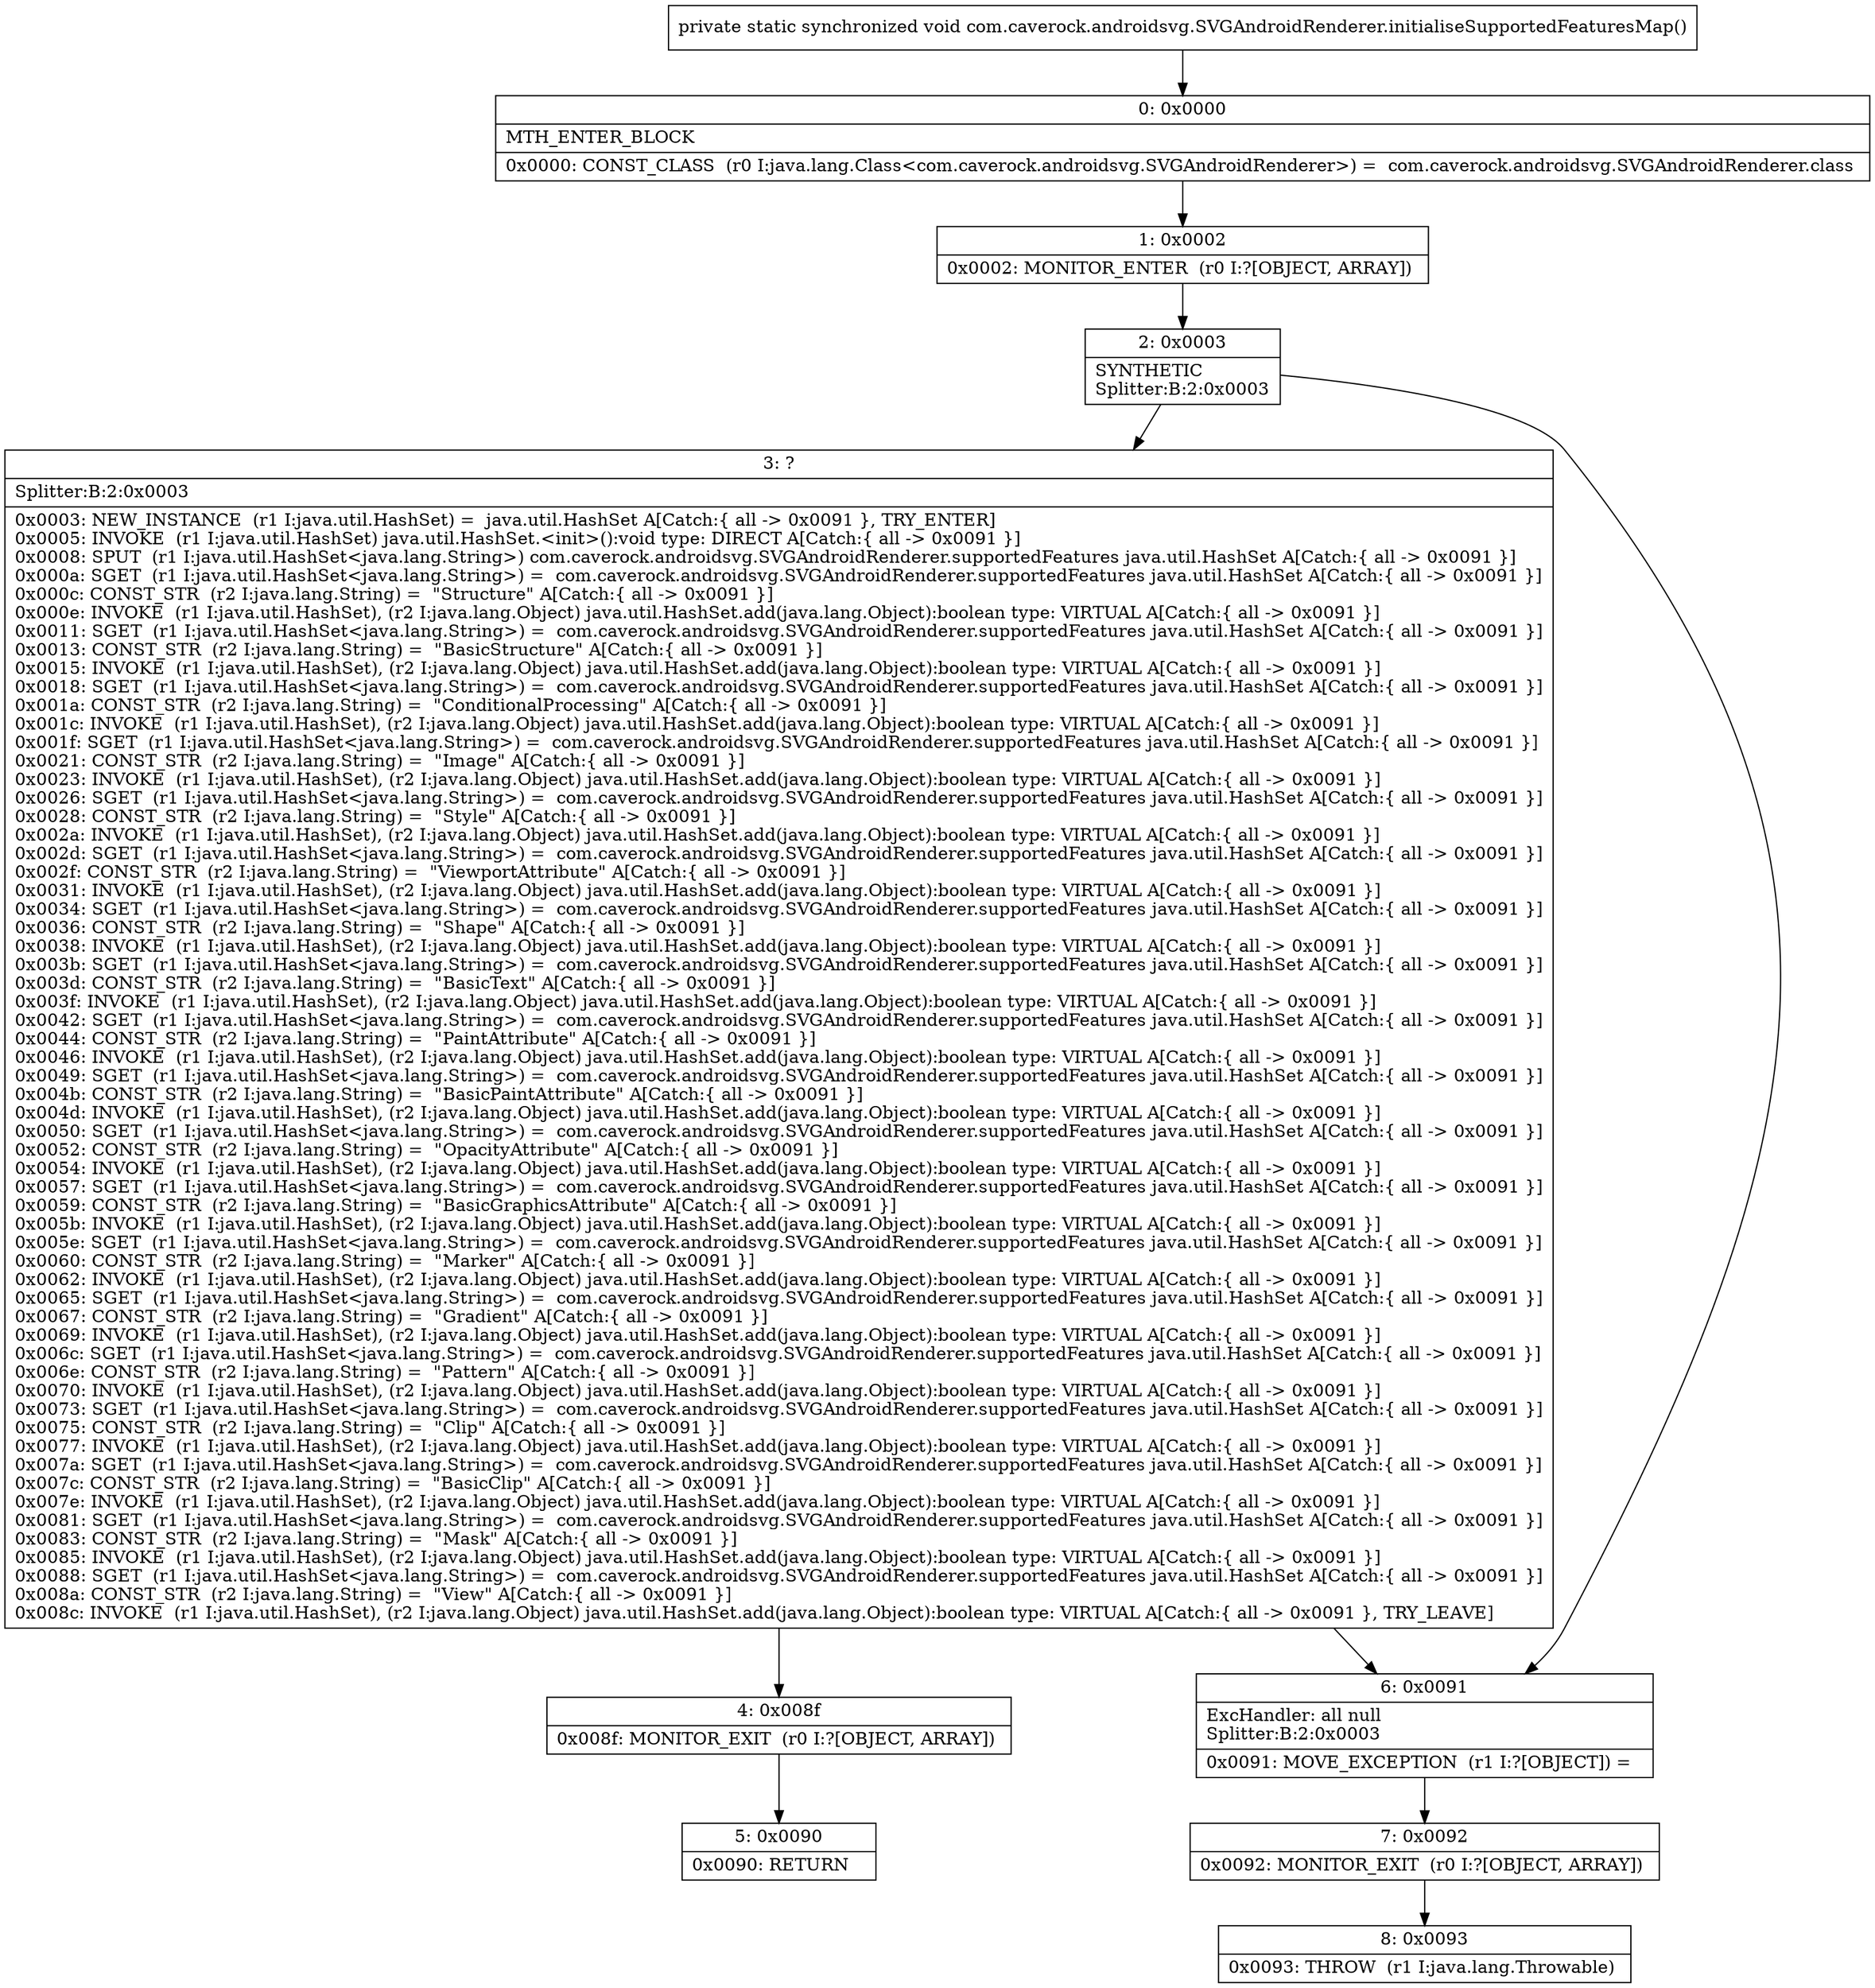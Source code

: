 digraph "CFG forcom.caverock.androidsvg.SVGAndroidRenderer.initialiseSupportedFeaturesMap()V" {
Node_0 [shape=record,label="{0\:\ 0x0000|MTH_ENTER_BLOCK\l|0x0000: CONST_CLASS  (r0 I:java.lang.Class\<com.caverock.androidsvg.SVGAndroidRenderer\>) =  com.caverock.androidsvg.SVGAndroidRenderer.class \l}"];
Node_1 [shape=record,label="{1\:\ 0x0002|0x0002: MONITOR_ENTER  (r0 I:?[OBJECT, ARRAY]) \l}"];
Node_2 [shape=record,label="{2\:\ 0x0003|SYNTHETIC\lSplitter:B:2:0x0003\l}"];
Node_3 [shape=record,label="{3\:\ ?|Splitter:B:2:0x0003\l|0x0003: NEW_INSTANCE  (r1 I:java.util.HashSet) =  java.util.HashSet A[Catch:\{ all \-\> 0x0091 \}, TRY_ENTER]\l0x0005: INVOKE  (r1 I:java.util.HashSet) java.util.HashSet.\<init\>():void type: DIRECT A[Catch:\{ all \-\> 0x0091 \}]\l0x0008: SPUT  (r1 I:java.util.HashSet\<java.lang.String\>) com.caverock.androidsvg.SVGAndroidRenderer.supportedFeatures java.util.HashSet A[Catch:\{ all \-\> 0x0091 \}]\l0x000a: SGET  (r1 I:java.util.HashSet\<java.lang.String\>) =  com.caverock.androidsvg.SVGAndroidRenderer.supportedFeatures java.util.HashSet A[Catch:\{ all \-\> 0x0091 \}]\l0x000c: CONST_STR  (r2 I:java.lang.String) =  \"Structure\" A[Catch:\{ all \-\> 0x0091 \}]\l0x000e: INVOKE  (r1 I:java.util.HashSet), (r2 I:java.lang.Object) java.util.HashSet.add(java.lang.Object):boolean type: VIRTUAL A[Catch:\{ all \-\> 0x0091 \}]\l0x0011: SGET  (r1 I:java.util.HashSet\<java.lang.String\>) =  com.caverock.androidsvg.SVGAndroidRenderer.supportedFeatures java.util.HashSet A[Catch:\{ all \-\> 0x0091 \}]\l0x0013: CONST_STR  (r2 I:java.lang.String) =  \"BasicStructure\" A[Catch:\{ all \-\> 0x0091 \}]\l0x0015: INVOKE  (r1 I:java.util.HashSet), (r2 I:java.lang.Object) java.util.HashSet.add(java.lang.Object):boolean type: VIRTUAL A[Catch:\{ all \-\> 0x0091 \}]\l0x0018: SGET  (r1 I:java.util.HashSet\<java.lang.String\>) =  com.caverock.androidsvg.SVGAndroidRenderer.supportedFeatures java.util.HashSet A[Catch:\{ all \-\> 0x0091 \}]\l0x001a: CONST_STR  (r2 I:java.lang.String) =  \"ConditionalProcessing\" A[Catch:\{ all \-\> 0x0091 \}]\l0x001c: INVOKE  (r1 I:java.util.HashSet), (r2 I:java.lang.Object) java.util.HashSet.add(java.lang.Object):boolean type: VIRTUAL A[Catch:\{ all \-\> 0x0091 \}]\l0x001f: SGET  (r1 I:java.util.HashSet\<java.lang.String\>) =  com.caverock.androidsvg.SVGAndroidRenderer.supportedFeatures java.util.HashSet A[Catch:\{ all \-\> 0x0091 \}]\l0x0021: CONST_STR  (r2 I:java.lang.String) =  \"Image\" A[Catch:\{ all \-\> 0x0091 \}]\l0x0023: INVOKE  (r1 I:java.util.HashSet), (r2 I:java.lang.Object) java.util.HashSet.add(java.lang.Object):boolean type: VIRTUAL A[Catch:\{ all \-\> 0x0091 \}]\l0x0026: SGET  (r1 I:java.util.HashSet\<java.lang.String\>) =  com.caverock.androidsvg.SVGAndroidRenderer.supportedFeatures java.util.HashSet A[Catch:\{ all \-\> 0x0091 \}]\l0x0028: CONST_STR  (r2 I:java.lang.String) =  \"Style\" A[Catch:\{ all \-\> 0x0091 \}]\l0x002a: INVOKE  (r1 I:java.util.HashSet), (r2 I:java.lang.Object) java.util.HashSet.add(java.lang.Object):boolean type: VIRTUAL A[Catch:\{ all \-\> 0x0091 \}]\l0x002d: SGET  (r1 I:java.util.HashSet\<java.lang.String\>) =  com.caverock.androidsvg.SVGAndroidRenderer.supportedFeatures java.util.HashSet A[Catch:\{ all \-\> 0x0091 \}]\l0x002f: CONST_STR  (r2 I:java.lang.String) =  \"ViewportAttribute\" A[Catch:\{ all \-\> 0x0091 \}]\l0x0031: INVOKE  (r1 I:java.util.HashSet), (r2 I:java.lang.Object) java.util.HashSet.add(java.lang.Object):boolean type: VIRTUAL A[Catch:\{ all \-\> 0x0091 \}]\l0x0034: SGET  (r1 I:java.util.HashSet\<java.lang.String\>) =  com.caverock.androidsvg.SVGAndroidRenderer.supportedFeatures java.util.HashSet A[Catch:\{ all \-\> 0x0091 \}]\l0x0036: CONST_STR  (r2 I:java.lang.String) =  \"Shape\" A[Catch:\{ all \-\> 0x0091 \}]\l0x0038: INVOKE  (r1 I:java.util.HashSet), (r2 I:java.lang.Object) java.util.HashSet.add(java.lang.Object):boolean type: VIRTUAL A[Catch:\{ all \-\> 0x0091 \}]\l0x003b: SGET  (r1 I:java.util.HashSet\<java.lang.String\>) =  com.caverock.androidsvg.SVGAndroidRenderer.supportedFeatures java.util.HashSet A[Catch:\{ all \-\> 0x0091 \}]\l0x003d: CONST_STR  (r2 I:java.lang.String) =  \"BasicText\" A[Catch:\{ all \-\> 0x0091 \}]\l0x003f: INVOKE  (r1 I:java.util.HashSet), (r2 I:java.lang.Object) java.util.HashSet.add(java.lang.Object):boolean type: VIRTUAL A[Catch:\{ all \-\> 0x0091 \}]\l0x0042: SGET  (r1 I:java.util.HashSet\<java.lang.String\>) =  com.caverock.androidsvg.SVGAndroidRenderer.supportedFeatures java.util.HashSet A[Catch:\{ all \-\> 0x0091 \}]\l0x0044: CONST_STR  (r2 I:java.lang.String) =  \"PaintAttribute\" A[Catch:\{ all \-\> 0x0091 \}]\l0x0046: INVOKE  (r1 I:java.util.HashSet), (r2 I:java.lang.Object) java.util.HashSet.add(java.lang.Object):boolean type: VIRTUAL A[Catch:\{ all \-\> 0x0091 \}]\l0x0049: SGET  (r1 I:java.util.HashSet\<java.lang.String\>) =  com.caverock.androidsvg.SVGAndroidRenderer.supportedFeatures java.util.HashSet A[Catch:\{ all \-\> 0x0091 \}]\l0x004b: CONST_STR  (r2 I:java.lang.String) =  \"BasicPaintAttribute\" A[Catch:\{ all \-\> 0x0091 \}]\l0x004d: INVOKE  (r1 I:java.util.HashSet), (r2 I:java.lang.Object) java.util.HashSet.add(java.lang.Object):boolean type: VIRTUAL A[Catch:\{ all \-\> 0x0091 \}]\l0x0050: SGET  (r1 I:java.util.HashSet\<java.lang.String\>) =  com.caverock.androidsvg.SVGAndroidRenderer.supportedFeatures java.util.HashSet A[Catch:\{ all \-\> 0x0091 \}]\l0x0052: CONST_STR  (r2 I:java.lang.String) =  \"OpacityAttribute\" A[Catch:\{ all \-\> 0x0091 \}]\l0x0054: INVOKE  (r1 I:java.util.HashSet), (r2 I:java.lang.Object) java.util.HashSet.add(java.lang.Object):boolean type: VIRTUAL A[Catch:\{ all \-\> 0x0091 \}]\l0x0057: SGET  (r1 I:java.util.HashSet\<java.lang.String\>) =  com.caverock.androidsvg.SVGAndroidRenderer.supportedFeatures java.util.HashSet A[Catch:\{ all \-\> 0x0091 \}]\l0x0059: CONST_STR  (r2 I:java.lang.String) =  \"BasicGraphicsAttribute\" A[Catch:\{ all \-\> 0x0091 \}]\l0x005b: INVOKE  (r1 I:java.util.HashSet), (r2 I:java.lang.Object) java.util.HashSet.add(java.lang.Object):boolean type: VIRTUAL A[Catch:\{ all \-\> 0x0091 \}]\l0x005e: SGET  (r1 I:java.util.HashSet\<java.lang.String\>) =  com.caverock.androidsvg.SVGAndroidRenderer.supportedFeatures java.util.HashSet A[Catch:\{ all \-\> 0x0091 \}]\l0x0060: CONST_STR  (r2 I:java.lang.String) =  \"Marker\" A[Catch:\{ all \-\> 0x0091 \}]\l0x0062: INVOKE  (r1 I:java.util.HashSet), (r2 I:java.lang.Object) java.util.HashSet.add(java.lang.Object):boolean type: VIRTUAL A[Catch:\{ all \-\> 0x0091 \}]\l0x0065: SGET  (r1 I:java.util.HashSet\<java.lang.String\>) =  com.caverock.androidsvg.SVGAndroidRenderer.supportedFeatures java.util.HashSet A[Catch:\{ all \-\> 0x0091 \}]\l0x0067: CONST_STR  (r2 I:java.lang.String) =  \"Gradient\" A[Catch:\{ all \-\> 0x0091 \}]\l0x0069: INVOKE  (r1 I:java.util.HashSet), (r2 I:java.lang.Object) java.util.HashSet.add(java.lang.Object):boolean type: VIRTUAL A[Catch:\{ all \-\> 0x0091 \}]\l0x006c: SGET  (r1 I:java.util.HashSet\<java.lang.String\>) =  com.caverock.androidsvg.SVGAndroidRenderer.supportedFeatures java.util.HashSet A[Catch:\{ all \-\> 0x0091 \}]\l0x006e: CONST_STR  (r2 I:java.lang.String) =  \"Pattern\" A[Catch:\{ all \-\> 0x0091 \}]\l0x0070: INVOKE  (r1 I:java.util.HashSet), (r2 I:java.lang.Object) java.util.HashSet.add(java.lang.Object):boolean type: VIRTUAL A[Catch:\{ all \-\> 0x0091 \}]\l0x0073: SGET  (r1 I:java.util.HashSet\<java.lang.String\>) =  com.caverock.androidsvg.SVGAndroidRenderer.supportedFeatures java.util.HashSet A[Catch:\{ all \-\> 0x0091 \}]\l0x0075: CONST_STR  (r2 I:java.lang.String) =  \"Clip\" A[Catch:\{ all \-\> 0x0091 \}]\l0x0077: INVOKE  (r1 I:java.util.HashSet), (r2 I:java.lang.Object) java.util.HashSet.add(java.lang.Object):boolean type: VIRTUAL A[Catch:\{ all \-\> 0x0091 \}]\l0x007a: SGET  (r1 I:java.util.HashSet\<java.lang.String\>) =  com.caverock.androidsvg.SVGAndroidRenderer.supportedFeatures java.util.HashSet A[Catch:\{ all \-\> 0x0091 \}]\l0x007c: CONST_STR  (r2 I:java.lang.String) =  \"BasicClip\" A[Catch:\{ all \-\> 0x0091 \}]\l0x007e: INVOKE  (r1 I:java.util.HashSet), (r2 I:java.lang.Object) java.util.HashSet.add(java.lang.Object):boolean type: VIRTUAL A[Catch:\{ all \-\> 0x0091 \}]\l0x0081: SGET  (r1 I:java.util.HashSet\<java.lang.String\>) =  com.caverock.androidsvg.SVGAndroidRenderer.supportedFeatures java.util.HashSet A[Catch:\{ all \-\> 0x0091 \}]\l0x0083: CONST_STR  (r2 I:java.lang.String) =  \"Mask\" A[Catch:\{ all \-\> 0x0091 \}]\l0x0085: INVOKE  (r1 I:java.util.HashSet), (r2 I:java.lang.Object) java.util.HashSet.add(java.lang.Object):boolean type: VIRTUAL A[Catch:\{ all \-\> 0x0091 \}]\l0x0088: SGET  (r1 I:java.util.HashSet\<java.lang.String\>) =  com.caverock.androidsvg.SVGAndroidRenderer.supportedFeatures java.util.HashSet A[Catch:\{ all \-\> 0x0091 \}]\l0x008a: CONST_STR  (r2 I:java.lang.String) =  \"View\" A[Catch:\{ all \-\> 0x0091 \}]\l0x008c: INVOKE  (r1 I:java.util.HashSet), (r2 I:java.lang.Object) java.util.HashSet.add(java.lang.Object):boolean type: VIRTUAL A[Catch:\{ all \-\> 0x0091 \}, TRY_LEAVE]\l}"];
Node_4 [shape=record,label="{4\:\ 0x008f|0x008f: MONITOR_EXIT  (r0 I:?[OBJECT, ARRAY]) \l}"];
Node_5 [shape=record,label="{5\:\ 0x0090|0x0090: RETURN   \l}"];
Node_6 [shape=record,label="{6\:\ 0x0091|ExcHandler: all null\lSplitter:B:2:0x0003\l|0x0091: MOVE_EXCEPTION  (r1 I:?[OBJECT]) =  \l}"];
Node_7 [shape=record,label="{7\:\ 0x0092|0x0092: MONITOR_EXIT  (r0 I:?[OBJECT, ARRAY]) \l}"];
Node_8 [shape=record,label="{8\:\ 0x0093|0x0093: THROW  (r1 I:java.lang.Throwable) \l}"];
MethodNode[shape=record,label="{private static synchronized void com.caverock.androidsvg.SVGAndroidRenderer.initialiseSupportedFeaturesMap() }"];
MethodNode -> Node_0;
Node_0 -> Node_1;
Node_1 -> Node_2;
Node_2 -> Node_3;
Node_2 -> Node_6;
Node_3 -> Node_4;
Node_3 -> Node_6;
Node_4 -> Node_5;
Node_6 -> Node_7;
Node_7 -> Node_8;
}

